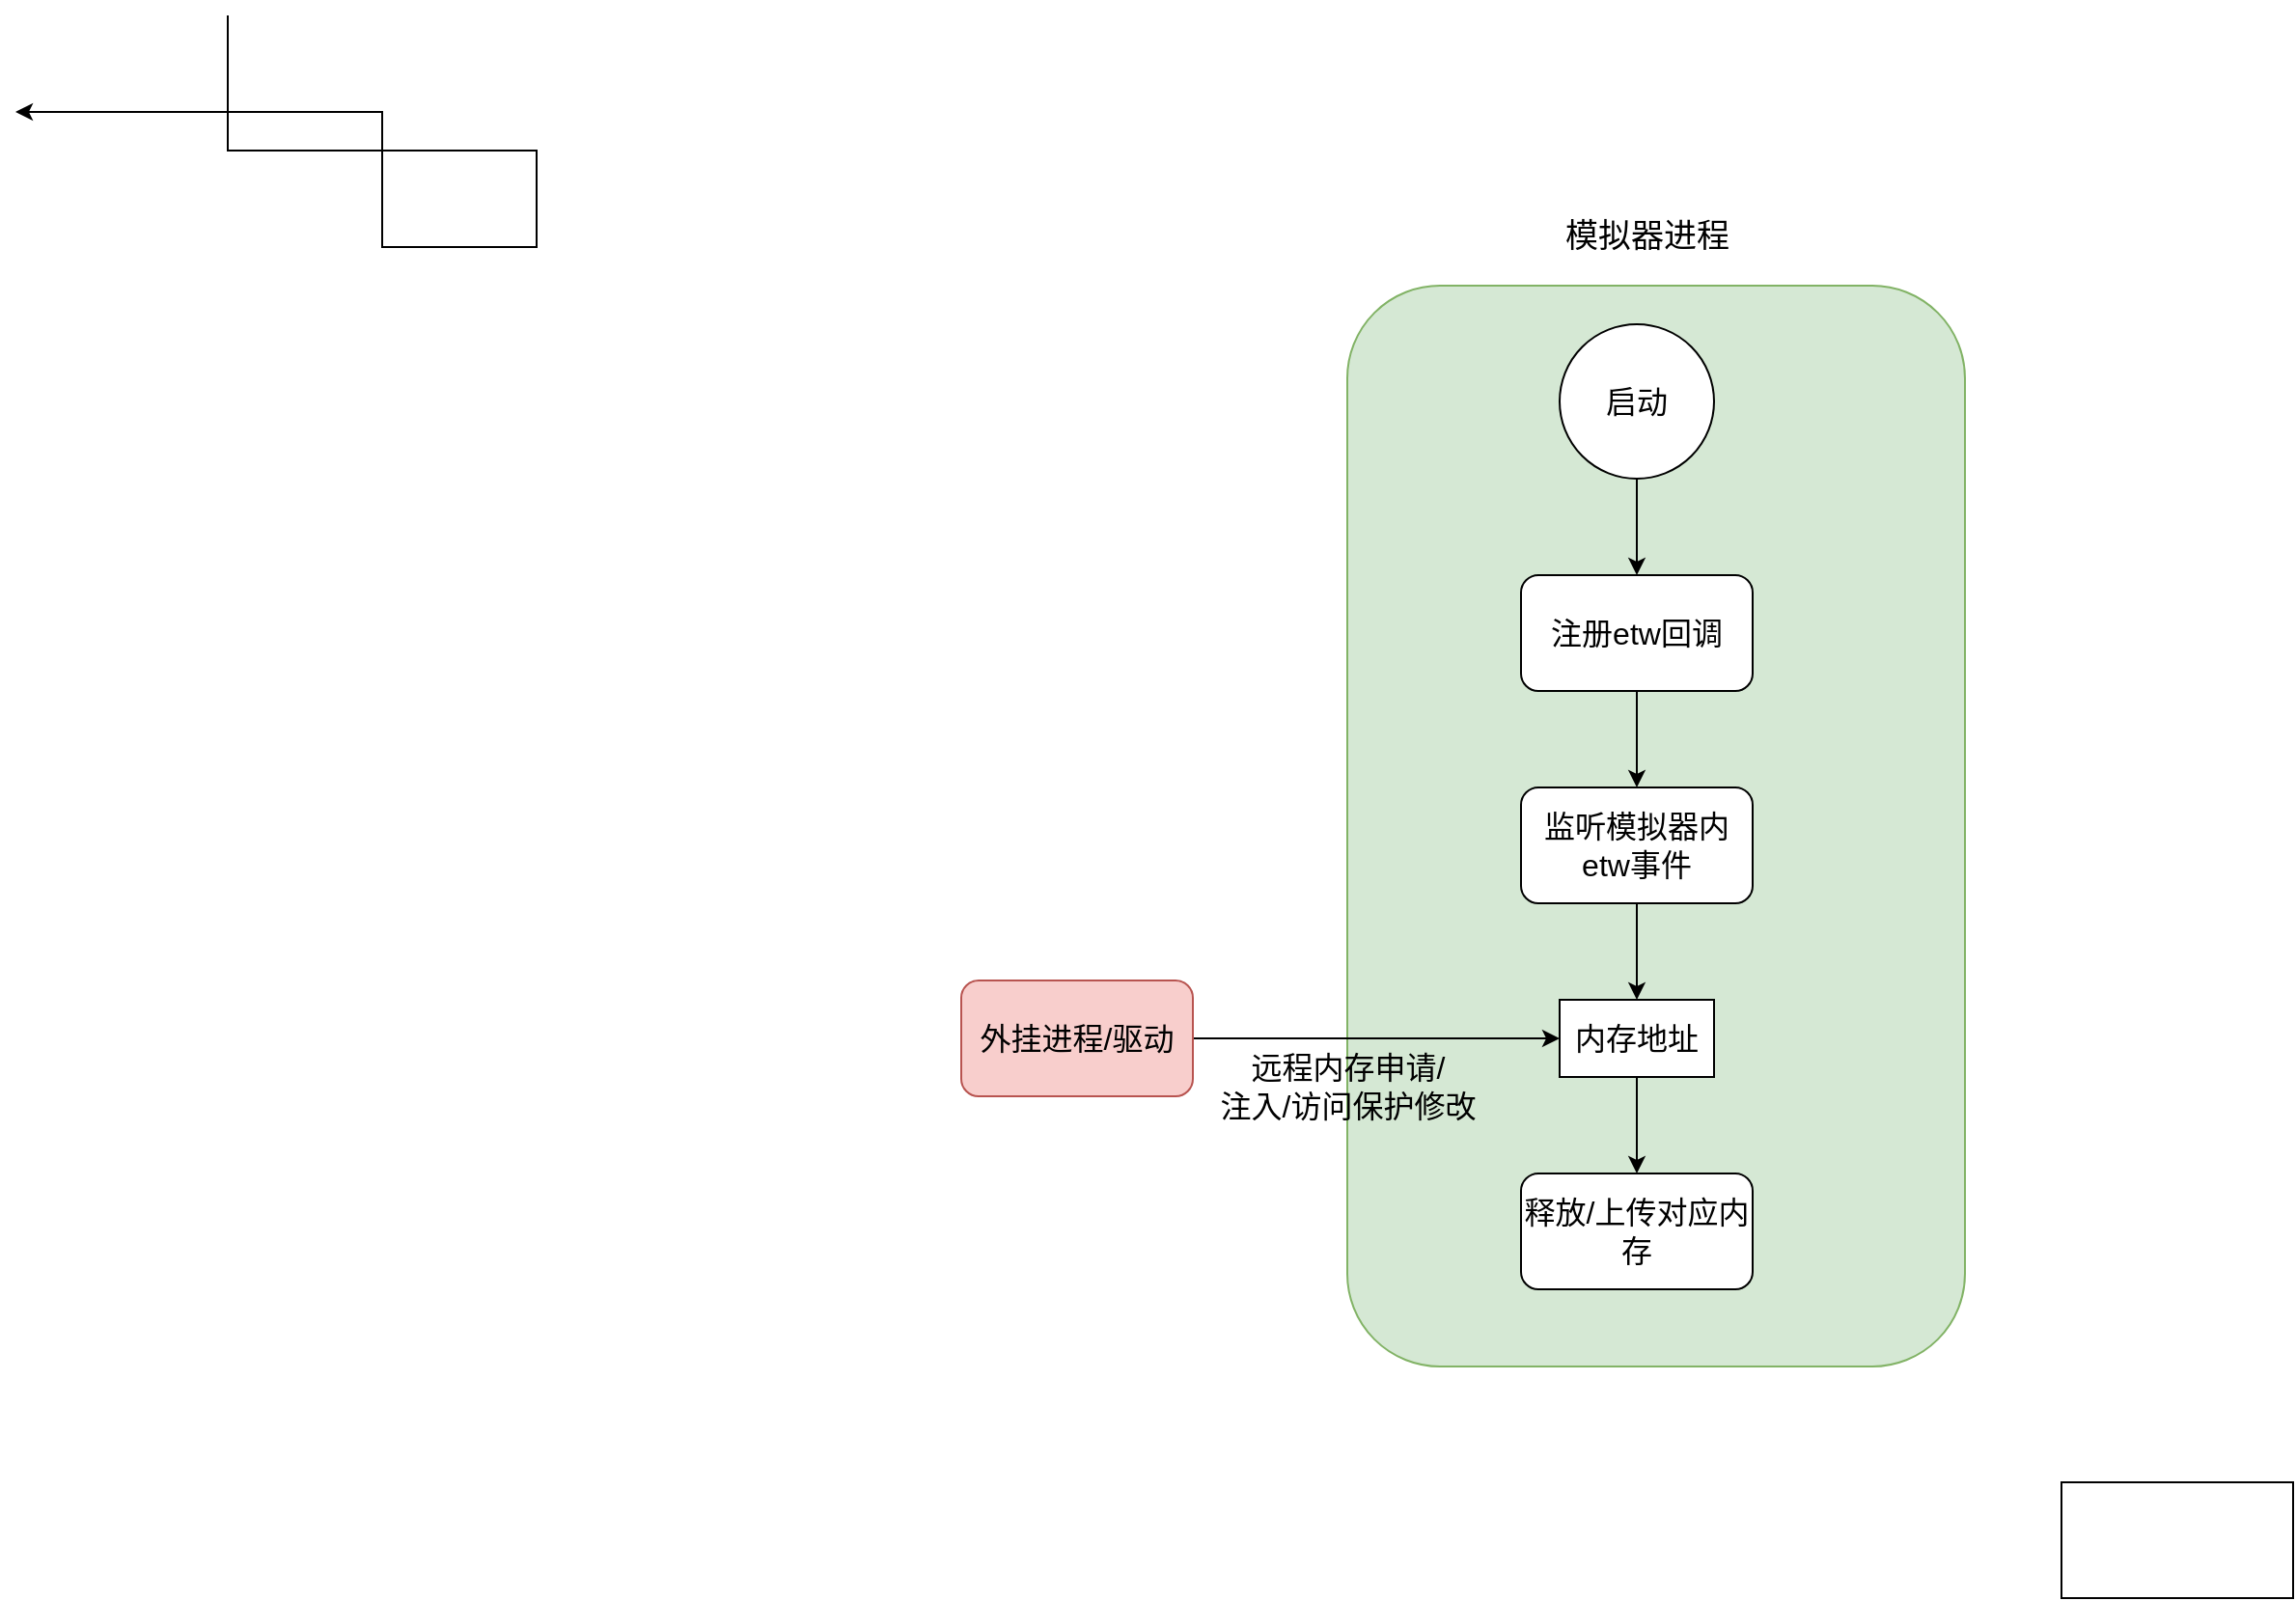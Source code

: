 <mxfile version="27.2.0">
  <diagram name="第 1 页" id="IVoLAnSsjmoHZBqLm_kL">
    <mxGraphModel dx="2798" dy="1118" grid="1" gridSize="10" guides="1" tooltips="1" connect="1" arrows="1" fold="1" page="1" pageScale="1" pageWidth="827" pageHeight="1169" math="0" shadow="0">
      <root>
        <mxCell id="0" />
        <mxCell id="1" parent="0" />
        <mxCell id="LukmQ__puzyjG5yde1o3-26" value="" style="rounded=1;whiteSpace=wrap;html=1;fillColor=#d5e8d4;strokeColor=#82b366;" vertex="1" parent="1">
          <mxGeometry x="210" y="390" width="320" height="560" as="geometry" />
        </mxCell>
        <mxCell id="LukmQ__puzyjG5yde1o3-22" value="" style="edgeStyle=orthogonalEdgeStyle;rounded=0;orthogonalLoop=1;jettySize=auto;html=1;fontSize=16;" edge="1" parent="1" source="LukmQ__puzyjG5yde1o3-1" target="LukmQ__puzyjG5yde1o3-19">
          <mxGeometry relative="1" as="geometry" />
        </mxCell>
        <mxCell id="LukmQ__puzyjG5yde1o3-1" value="监听模拟器内etw事件" style="rounded=1;whiteSpace=wrap;html=1;fontSize=16;" vertex="1" parent="1">
          <mxGeometry x="300" y="650" width="120" height="60" as="geometry" />
        </mxCell>
        <mxCell id="LukmQ__puzyjG5yde1o3-5" value="" style="edgeStyle=orthogonalEdgeStyle;rounded=0;orthogonalLoop=1;jettySize=auto;html=1;fontSize=16;" edge="1" parent="1">
          <mxGeometry relative="1" as="geometry">
            <mxPoint x="-370" y="250" as="sourcePoint" />
            <mxPoint x="-480" y="300" as="targetPoint" />
            <Array as="points">
              <mxPoint x="-370" y="320" />
              <mxPoint x="-210" y="320" />
              <mxPoint x="-210" y="370" />
              <mxPoint x="-290" y="370" />
              <mxPoint x="-290" y="300" />
            </Array>
          </mxGeometry>
        </mxCell>
        <mxCell id="LukmQ__puzyjG5yde1o3-21" value="" style="edgeStyle=orthogonalEdgeStyle;rounded=0;orthogonalLoop=1;jettySize=auto;html=1;fontSize=16;" edge="1" parent="1" source="LukmQ__puzyjG5yde1o3-6" target="LukmQ__puzyjG5yde1o3-19">
          <mxGeometry relative="1" as="geometry" />
        </mxCell>
        <mxCell id="LukmQ__puzyjG5yde1o3-6" value="外挂进程/驱动" style="rounded=1;whiteSpace=wrap;html=1;fontSize=16;fillColor=#f8cecc;strokeColor=#b85450;" vertex="1" parent="1">
          <mxGeometry x="10" y="750" width="120" height="60" as="geometry" />
        </mxCell>
        <mxCell id="LukmQ__puzyjG5yde1o3-11" value="远程内存申请/&lt;div&gt;注入/访问保护修改&lt;/div&gt;" style="text;html=1;align=center;verticalAlign=middle;resizable=0;points=[];autosize=1;strokeColor=none;fillColor=none;fontSize=16;" vertex="1" parent="1">
          <mxGeometry x="130" y="780" width="160" height="50" as="geometry" />
        </mxCell>
        <mxCell id="LukmQ__puzyjG5yde1o3-16" value="" style="edgeStyle=orthogonalEdgeStyle;rounded=0;orthogonalLoop=1;jettySize=auto;html=1;fontSize=16;" edge="1" parent="1" source="LukmQ__puzyjG5yde1o3-13" target="LukmQ__puzyjG5yde1o3-1">
          <mxGeometry relative="1" as="geometry" />
        </mxCell>
        <mxCell id="LukmQ__puzyjG5yde1o3-13" value="注册etw回调" style="rounded=1;whiteSpace=wrap;html=1;fontSize=16;" vertex="1" parent="1">
          <mxGeometry x="300" y="540" width="120" height="60" as="geometry" />
        </mxCell>
        <mxCell id="LukmQ__puzyjG5yde1o3-15" value="" style="edgeStyle=orthogonalEdgeStyle;rounded=0;orthogonalLoop=1;jettySize=auto;html=1;fontSize=16;" edge="1" parent="1" source="LukmQ__puzyjG5yde1o3-14" target="LukmQ__puzyjG5yde1o3-13">
          <mxGeometry relative="1" as="geometry" />
        </mxCell>
        <mxCell id="LukmQ__puzyjG5yde1o3-14" value="启动" style="ellipse;whiteSpace=wrap;html=1;aspect=fixed;fontSize=16;" vertex="1" parent="1">
          <mxGeometry x="320" y="410" width="80" height="80" as="geometry" />
        </mxCell>
        <mxCell id="LukmQ__puzyjG5yde1o3-24" value="" style="edgeStyle=orthogonalEdgeStyle;rounded=0;orthogonalLoop=1;jettySize=auto;html=1;fontSize=16;" edge="1" parent="1" source="LukmQ__puzyjG5yde1o3-19" target="LukmQ__puzyjG5yde1o3-23">
          <mxGeometry relative="1" as="geometry" />
        </mxCell>
        <mxCell id="LukmQ__puzyjG5yde1o3-19" value="内存地址" style="rounded=0;whiteSpace=wrap;html=1;fontSize=16;" vertex="1" parent="1">
          <mxGeometry x="320" y="760" width="80" height="40" as="geometry" />
        </mxCell>
        <mxCell id="LukmQ__puzyjG5yde1o3-23" value="释放/上传对应内存" style="rounded=1;whiteSpace=wrap;html=1;fontSize=16;" vertex="1" parent="1">
          <mxGeometry x="300" y="850" width="120" height="60" as="geometry" />
        </mxCell>
        <mxCell id="LukmQ__puzyjG5yde1o3-25" value="" style="rounded=0;whiteSpace=wrap;html=1;" vertex="1" parent="1">
          <mxGeometry x="580" y="1010" width="120" height="60" as="geometry" />
        </mxCell>
        <mxCell id="LukmQ__puzyjG5yde1o3-27" value="&lt;font style=&quot;font-size: 17px;&quot;&gt;模拟器进程&lt;/font&gt;" style="text;html=1;align=center;verticalAlign=middle;resizable=0;points=[];autosize=1;strokeColor=none;fillColor=none;" vertex="1" parent="1">
          <mxGeometry x="310" y="350" width="110" height="30" as="geometry" />
        </mxCell>
      </root>
    </mxGraphModel>
  </diagram>
</mxfile>
